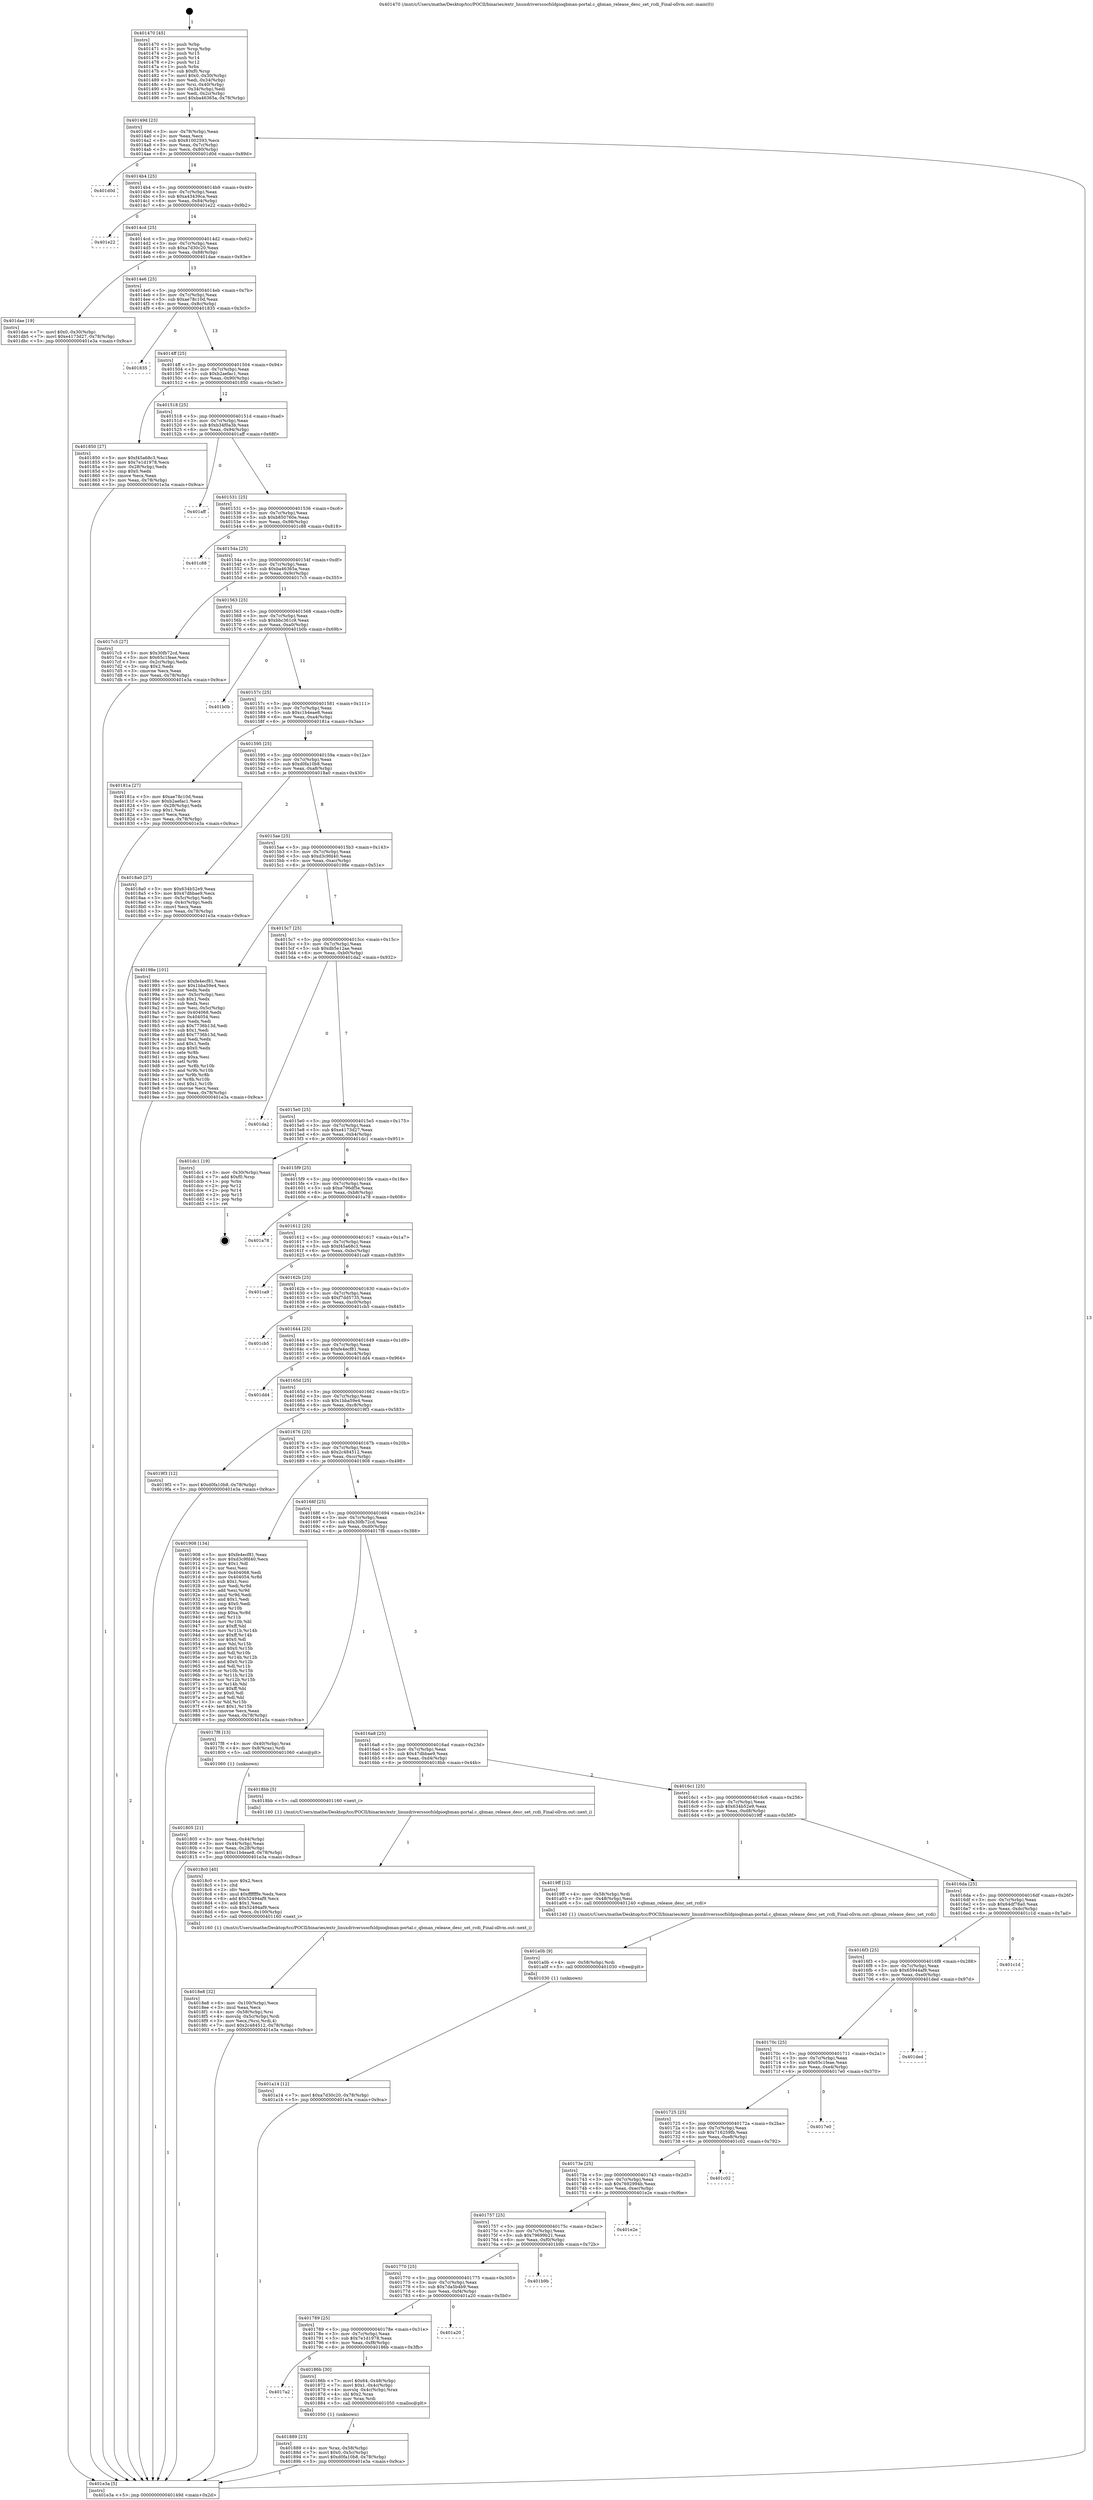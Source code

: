 digraph "0x401470" {
  label = "0x401470 (/mnt/c/Users/mathe/Desktop/tcc/POCII/binaries/extr_linuxdriverssocfsldpioqbman-portal.c_qbman_release_desc_set_rcdi_Final-ollvm.out::main(0))"
  labelloc = "t"
  node[shape=record]

  Entry [label="",width=0.3,height=0.3,shape=circle,fillcolor=black,style=filled]
  "0x40149d" [label="{
     0x40149d [23]\l
     | [instrs]\l
     &nbsp;&nbsp;0x40149d \<+3\>: mov -0x78(%rbp),%eax\l
     &nbsp;&nbsp;0x4014a0 \<+2\>: mov %eax,%ecx\l
     &nbsp;&nbsp;0x4014a2 \<+6\>: sub $0x81002593,%ecx\l
     &nbsp;&nbsp;0x4014a8 \<+3\>: mov %eax,-0x7c(%rbp)\l
     &nbsp;&nbsp;0x4014ab \<+3\>: mov %ecx,-0x80(%rbp)\l
     &nbsp;&nbsp;0x4014ae \<+6\>: je 0000000000401d0d \<main+0x89d\>\l
  }"]
  "0x401d0d" [label="{
     0x401d0d\l
  }", style=dashed]
  "0x4014b4" [label="{
     0x4014b4 [25]\l
     | [instrs]\l
     &nbsp;&nbsp;0x4014b4 \<+5\>: jmp 00000000004014b9 \<main+0x49\>\l
     &nbsp;&nbsp;0x4014b9 \<+3\>: mov -0x7c(%rbp),%eax\l
     &nbsp;&nbsp;0x4014bc \<+5\>: sub $0xa43439ca,%eax\l
     &nbsp;&nbsp;0x4014c1 \<+6\>: mov %eax,-0x84(%rbp)\l
     &nbsp;&nbsp;0x4014c7 \<+6\>: je 0000000000401e22 \<main+0x9b2\>\l
  }"]
  Exit [label="",width=0.3,height=0.3,shape=circle,fillcolor=black,style=filled,peripheries=2]
  "0x401e22" [label="{
     0x401e22\l
  }", style=dashed]
  "0x4014cd" [label="{
     0x4014cd [25]\l
     | [instrs]\l
     &nbsp;&nbsp;0x4014cd \<+5\>: jmp 00000000004014d2 \<main+0x62\>\l
     &nbsp;&nbsp;0x4014d2 \<+3\>: mov -0x7c(%rbp),%eax\l
     &nbsp;&nbsp;0x4014d5 \<+5\>: sub $0xa7d30c20,%eax\l
     &nbsp;&nbsp;0x4014da \<+6\>: mov %eax,-0x88(%rbp)\l
     &nbsp;&nbsp;0x4014e0 \<+6\>: je 0000000000401dae \<main+0x93e\>\l
  }"]
  "0x401a14" [label="{
     0x401a14 [12]\l
     | [instrs]\l
     &nbsp;&nbsp;0x401a14 \<+7\>: movl $0xa7d30c20,-0x78(%rbp)\l
     &nbsp;&nbsp;0x401a1b \<+5\>: jmp 0000000000401e3a \<main+0x9ca\>\l
  }"]
  "0x401dae" [label="{
     0x401dae [19]\l
     | [instrs]\l
     &nbsp;&nbsp;0x401dae \<+7\>: movl $0x0,-0x30(%rbp)\l
     &nbsp;&nbsp;0x401db5 \<+7\>: movl $0xe4173d27,-0x78(%rbp)\l
     &nbsp;&nbsp;0x401dbc \<+5\>: jmp 0000000000401e3a \<main+0x9ca\>\l
  }"]
  "0x4014e6" [label="{
     0x4014e6 [25]\l
     | [instrs]\l
     &nbsp;&nbsp;0x4014e6 \<+5\>: jmp 00000000004014eb \<main+0x7b\>\l
     &nbsp;&nbsp;0x4014eb \<+3\>: mov -0x7c(%rbp),%eax\l
     &nbsp;&nbsp;0x4014ee \<+5\>: sub $0xae78c10d,%eax\l
     &nbsp;&nbsp;0x4014f3 \<+6\>: mov %eax,-0x8c(%rbp)\l
     &nbsp;&nbsp;0x4014f9 \<+6\>: je 0000000000401835 \<main+0x3c5\>\l
  }"]
  "0x401a0b" [label="{
     0x401a0b [9]\l
     | [instrs]\l
     &nbsp;&nbsp;0x401a0b \<+4\>: mov -0x58(%rbp),%rdi\l
     &nbsp;&nbsp;0x401a0f \<+5\>: call 0000000000401030 \<free@plt\>\l
     | [calls]\l
     &nbsp;&nbsp;0x401030 \{1\} (unknown)\l
  }"]
  "0x401835" [label="{
     0x401835\l
  }", style=dashed]
  "0x4014ff" [label="{
     0x4014ff [25]\l
     | [instrs]\l
     &nbsp;&nbsp;0x4014ff \<+5\>: jmp 0000000000401504 \<main+0x94\>\l
     &nbsp;&nbsp;0x401504 \<+3\>: mov -0x7c(%rbp),%eax\l
     &nbsp;&nbsp;0x401507 \<+5\>: sub $0xb2aefac1,%eax\l
     &nbsp;&nbsp;0x40150c \<+6\>: mov %eax,-0x90(%rbp)\l
     &nbsp;&nbsp;0x401512 \<+6\>: je 0000000000401850 \<main+0x3e0\>\l
  }"]
  "0x4018e8" [label="{
     0x4018e8 [32]\l
     | [instrs]\l
     &nbsp;&nbsp;0x4018e8 \<+6\>: mov -0x100(%rbp),%ecx\l
     &nbsp;&nbsp;0x4018ee \<+3\>: imul %eax,%ecx\l
     &nbsp;&nbsp;0x4018f1 \<+4\>: mov -0x58(%rbp),%rsi\l
     &nbsp;&nbsp;0x4018f5 \<+4\>: movslq -0x5c(%rbp),%rdi\l
     &nbsp;&nbsp;0x4018f9 \<+3\>: mov %ecx,(%rsi,%rdi,4)\l
     &nbsp;&nbsp;0x4018fc \<+7\>: movl $0x2c484512,-0x78(%rbp)\l
     &nbsp;&nbsp;0x401903 \<+5\>: jmp 0000000000401e3a \<main+0x9ca\>\l
  }"]
  "0x401850" [label="{
     0x401850 [27]\l
     | [instrs]\l
     &nbsp;&nbsp;0x401850 \<+5\>: mov $0xf45a68c3,%eax\l
     &nbsp;&nbsp;0x401855 \<+5\>: mov $0x7e1d1978,%ecx\l
     &nbsp;&nbsp;0x40185a \<+3\>: mov -0x28(%rbp),%edx\l
     &nbsp;&nbsp;0x40185d \<+3\>: cmp $0x0,%edx\l
     &nbsp;&nbsp;0x401860 \<+3\>: cmove %ecx,%eax\l
     &nbsp;&nbsp;0x401863 \<+3\>: mov %eax,-0x78(%rbp)\l
     &nbsp;&nbsp;0x401866 \<+5\>: jmp 0000000000401e3a \<main+0x9ca\>\l
  }"]
  "0x401518" [label="{
     0x401518 [25]\l
     | [instrs]\l
     &nbsp;&nbsp;0x401518 \<+5\>: jmp 000000000040151d \<main+0xad\>\l
     &nbsp;&nbsp;0x40151d \<+3\>: mov -0x7c(%rbp),%eax\l
     &nbsp;&nbsp;0x401520 \<+5\>: sub $0xb34f0a3b,%eax\l
     &nbsp;&nbsp;0x401525 \<+6\>: mov %eax,-0x94(%rbp)\l
     &nbsp;&nbsp;0x40152b \<+6\>: je 0000000000401aff \<main+0x68f\>\l
  }"]
  "0x4018c0" [label="{
     0x4018c0 [40]\l
     | [instrs]\l
     &nbsp;&nbsp;0x4018c0 \<+5\>: mov $0x2,%ecx\l
     &nbsp;&nbsp;0x4018c5 \<+1\>: cltd\l
     &nbsp;&nbsp;0x4018c6 \<+2\>: idiv %ecx\l
     &nbsp;&nbsp;0x4018c8 \<+6\>: imul $0xfffffffe,%edx,%ecx\l
     &nbsp;&nbsp;0x4018ce \<+6\>: add $0x52494af9,%ecx\l
     &nbsp;&nbsp;0x4018d4 \<+3\>: add $0x1,%ecx\l
     &nbsp;&nbsp;0x4018d7 \<+6\>: sub $0x52494af9,%ecx\l
     &nbsp;&nbsp;0x4018dd \<+6\>: mov %ecx,-0x100(%rbp)\l
     &nbsp;&nbsp;0x4018e3 \<+5\>: call 0000000000401160 \<next_i\>\l
     | [calls]\l
     &nbsp;&nbsp;0x401160 \{1\} (/mnt/c/Users/mathe/Desktop/tcc/POCII/binaries/extr_linuxdriverssocfsldpioqbman-portal.c_qbman_release_desc_set_rcdi_Final-ollvm.out::next_i)\l
  }"]
  "0x401aff" [label="{
     0x401aff\l
  }", style=dashed]
  "0x401531" [label="{
     0x401531 [25]\l
     | [instrs]\l
     &nbsp;&nbsp;0x401531 \<+5\>: jmp 0000000000401536 \<main+0xc6\>\l
     &nbsp;&nbsp;0x401536 \<+3\>: mov -0x7c(%rbp),%eax\l
     &nbsp;&nbsp;0x401539 \<+5\>: sub $0xb850760e,%eax\l
     &nbsp;&nbsp;0x40153e \<+6\>: mov %eax,-0x98(%rbp)\l
     &nbsp;&nbsp;0x401544 \<+6\>: je 0000000000401c88 \<main+0x818\>\l
  }"]
  "0x401889" [label="{
     0x401889 [23]\l
     | [instrs]\l
     &nbsp;&nbsp;0x401889 \<+4\>: mov %rax,-0x58(%rbp)\l
     &nbsp;&nbsp;0x40188d \<+7\>: movl $0x0,-0x5c(%rbp)\l
     &nbsp;&nbsp;0x401894 \<+7\>: movl $0xd0fa10b8,-0x78(%rbp)\l
     &nbsp;&nbsp;0x40189b \<+5\>: jmp 0000000000401e3a \<main+0x9ca\>\l
  }"]
  "0x401c88" [label="{
     0x401c88\l
  }", style=dashed]
  "0x40154a" [label="{
     0x40154a [25]\l
     | [instrs]\l
     &nbsp;&nbsp;0x40154a \<+5\>: jmp 000000000040154f \<main+0xdf\>\l
     &nbsp;&nbsp;0x40154f \<+3\>: mov -0x7c(%rbp),%eax\l
     &nbsp;&nbsp;0x401552 \<+5\>: sub $0xba46365a,%eax\l
     &nbsp;&nbsp;0x401557 \<+6\>: mov %eax,-0x9c(%rbp)\l
     &nbsp;&nbsp;0x40155d \<+6\>: je 00000000004017c5 \<main+0x355\>\l
  }"]
  "0x4017a2" [label="{
     0x4017a2\l
  }", style=dashed]
  "0x4017c5" [label="{
     0x4017c5 [27]\l
     | [instrs]\l
     &nbsp;&nbsp;0x4017c5 \<+5\>: mov $0x30fb72cd,%eax\l
     &nbsp;&nbsp;0x4017ca \<+5\>: mov $0x65c1feae,%ecx\l
     &nbsp;&nbsp;0x4017cf \<+3\>: mov -0x2c(%rbp),%edx\l
     &nbsp;&nbsp;0x4017d2 \<+3\>: cmp $0x2,%edx\l
     &nbsp;&nbsp;0x4017d5 \<+3\>: cmovne %ecx,%eax\l
     &nbsp;&nbsp;0x4017d8 \<+3\>: mov %eax,-0x78(%rbp)\l
     &nbsp;&nbsp;0x4017db \<+5\>: jmp 0000000000401e3a \<main+0x9ca\>\l
  }"]
  "0x401563" [label="{
     0x401563 [25]\l
     | [instrs]\l
     &nbsp;&nbsp;0x401563 \<+5\>: jmp 0000000000401568 \<main+0xf8\>\l
     &nbsp;&nbsp;0x401568 \<+3\>: mov -0x7c(%rbp),%eax\l
     &nbsp;&nbsp;0x40156b \<+5\>: sub $0xbbc361c9,%eax\l
     &nbsp;&nbsp;0x401570 \<+6\>: mov %eax,-0xa0(%rbp)\l
     &nbsp;&nbsp;0x401576 \<+6\>: je 0000000000401b0b \<main+0x69b\>\l
  }"]
  "0x401e3a" [label="{
     0x401e3a [5]\l
     | [instrs]\l
     &nbsp;&nbsp;0x401e3a \<+5\>: jmp 000000000040149d \<main+0x2d\>\l
  }"]
  "0x401470" [label="{
     0x401470 [45]\l
     | [instrs]\l
     &nbsp;&nbsp;0x401470 \<+1\>: push %rbp\l
     &nbsp;&nbsp;0x401471 \<+3\>: mov %rsp,%rbp\l
     &nbsp;&nbsp;0x401474 \<+2\>: push %r15\l
     &nbsp;&nbsp;0x401476 \<+2\>: push %r14\l
     &nbsp;&nbsp;0x401478 \<+2\>: push %r12\l
     &nbsp;&nbsp;0x40147a \<+1\>: push %rbx\l
     &nbsp;&nbsp;0x40147b \<+7\>: sub $0xf0,%rsp\l
     &nbsp;&nbsp;0x401482 \<+7\>: movl $0x0,-0x30(%rbp)\l
     &nbsp;&nbsp;0x401489 \<+3\>: mov %edi,-0x34(%rbp)\l
     &nbsp;&nbsp;0x40148c \<+4\>: mov %rsi,-0x40(%rbp)\l
     &nbsp;&nbsp;0x401490 \<+3\>: mov -0x34(%rbp),%edi\l
     &nbsp;&nbsp;0x401493 \<+3\>: mov %edi,-0x2c(%rbp)\l
     &nbsp;&nbsp;0x401496 \<+7\>: movl $0xba46365a,-0x78(%rbp)\l
  }"]
  "0x40186b" [label="{
     0x40186b [30]\l
     | [instrs]\l
     &nbsp;&nbsp;0x40186b \<+7\>: movl $0x64,-0x48(%rbp)\l
     &nbsp;&nbsp;0x401872 \<+7\>: movl $0x1,-0x4c(%rbp)\l
     &nbsp;&nbsp;0x401879 \<+4\>: movslq -0x4c(%rbp),%rax\l
     &nbsp;&nbsp;0x40187d \<+4\>: shl $0x2,%rax\l
     &nbsp;&nbsp;0x401881 \<+3\>: mov %rax,%rdi\l
     &nbsp;&nbsp;0x401884 \<+5\>: call 0000000000401050 \<malloc@plt\>\l
     | [calls]\l
     &nbsp;&nbsp;0x401050 \{1\} (unknown)\l
  }"]
  "0x401b0b" [label="{
     0x401b0b\l
  }", style=dashed]
  "0x40157c" [label="{
     0x40157c [25]\l
     | [instrs]\l
     &nbsp;&nbsp;0x40157c \<+5\>: jmp 0000000000401581 \<main+0x111\>\l
     &nbsp;&nbsp;0x401581 \<+3\>: mov -0x7c(%rbp),%eax\l
     &nbsp;&nbsp;0x401584 \<+5\>: sub $0xc1b4eae8,%eax\l
     &nbsp;&nbsp;0x401589 \<+6\>: mov %eax,-0xa4(%rbp)\l
     &nbsp;&nbsp;0x40158f \<+6\>: je 000000000040181a \<main+0x3aa\>\l
  }"]
  "0x401789" [label="{
     0x401789 [25]\l
     | [instrs]\l
     &nbsp;&nbsp;0x401789 \<+5\>: jmp 000000000040178e \<main+0x31e\>\l
     &nbsp;&nbsp;0x40178e \<+3\>: mov -0x7c(%rbp),%eax\l
     &nbsp;&nbsp;0x401791 \<+5\>: sub $0x7e1d1978,%eax\l
     &nbsp;&nbsp;0x401796 \<+6\>: mov %eax,-0xf8(%rbp)\l
     &nbsp;&nbsp;0x40179c \<+6\>: je 000000000040186b \<main+0x3fb\>\l
  }"]
  "0x40181a" [label="{
     0x40181a [27]\l
     | [instrs]\l
     &nbsp;&nbsp;0x40181a \<+5\>: mov $0xae78c10d,%eax\l
     &nbsp;&nbsp;0x40181f \<+5\>: mov $0xb2aefac1,%ecx\l
     &nbsp;&nbsp;0x401824 \<+3\>: mov -0x28(%rbp),%edx\l
     &nbsp;&nbsp;0x401827 \<+3\>: cmp $0x1,%edx\l
     &nbsp;&nbsp;0x40182a \<+3\>: cmovl %ecx,%eax\l
     &nbsp;&nbsp;0x40182d \<+3\>: mov %eax,-0x78(%rbp)\l
     &nbsp;&nbsp;0x401830 \<+5\>: jmp 0000000000401e3a \<main+0x9ca\>\l
  }"]
  "0x401595" [label="{
     0x401595 [25]\l
     | [instrs]\l
     &nbsp;&nbsp;0x401595 \<+5\>: jmp 000000000040159a \<main+0x12a\>\l
     &nbsp;&nbsp;0x40159a \<+3\>: mov -0x7c(%rbp),%eax\l
     &nbsp;&nbsp;0x40159d \<+5\>: sub $0xd0fa10b8,%eax\l
     &nbsp;&nbsp;0x4015a2 \<+6\>: mov %eax,-0xa8(%rbp)\l
     &nbsp;&nbsp;0x4015a8 \<+6\>: je 00000000004018a0 \<main+0x430\>\l
  }"]
  "0x401a20" [label="{
     0x401a20\l
  }", style=dashed]
  "0x4018a0" [label="{
     0x4018a0 [27]\l
     | [instrs]\l
     &nbsp;&nbsp;0x4018a0 \<+5\>: mov $0x634b52e9,%eax\l
     &nbsp;&nbsp;0x4018a5 \<+5\>: mov $0x47dbbae9,%ecx\l
     &nbsp;&nbsp;0x4018aa \<+3\>: mov -0x5c(%rbp),%edx\l
     &nbsp;&nbsp;0x4018ad \<+3\>: cmp -0x4c(%rbp),%edx\l
     &nbsp;&nbsp;0x4018b0 \<+3\>: cmovl %ecx,%eax\l
     &nbsp;&nbsp;0x4018b3 \<+3\>: mov %eax,-0x78(%rbp)\l
     &nbsp;&nbsp;0x4018b6 \<+5\>: jmp 0000000000401e3a \<main+0x9ca\>\l
  }"]
  "0x4015ae" [label="{
     0x4015ae [25]\l
     | [instrs]\l
     &nbsp;&nbsp;0x4015ae \<+5\>: jmp 00000000004015b3 \<main+0x143\>\l
     &nbsp;&nbsp;0x4015b3 \<+3\>: mov -0x7c(%rbp),%eax\l
     &nbsp;&nbsp;0x4015b6 \<+5\>: sub $0xd3c9fd40,%eax\l
     &nbsp;&nbsp;0x4015bb \<+6\>: mov %eax,-0xac(%rbp)\l
     &nbsp;&nbsp;0x4015c1 \<+6\>: je 000000000040198e \<main+0x51e\>\l
  }"]
  "0x401770" [label="{
     0x401770 [25]\l
     | [instrs]\l
     &nbsp;&nbsp;0x401770 \<+5\>: jmp 0000000000401775 \<main+0x305\>\l
     &nbsp;&nbsp;0x401775 \<+3\>: mov -0x7c(%rbp),%eax\l
     &nbsp;&nbsp;0x401778 \<+5\>: sub $0x7da5b4b9,%eax\l
     &nbsp;&nbsp;0x40177d \<+6\>: mov %eax,-0xf4(%rbp)\l
     &nbsp;&nbsp;0x401783 \<+6\>: je 0000000000401a20 \<main+0x5b0\>\l
  }"]
  "0x40198e" [label="{
     0x40198e [101]\l
     | [instrs]\l
     &nbsp;&nbsp;0x40198e \<+5\>: mov $0xfe4ecf81,%eax\l
     &nbsp;&nbsp;0x401993 \<+5\>: mov $0x1bba59e4,%ecx\l
     &nbsp;&nbsp;0x401998 \<+2\>: xor %edx,%edx\l
     &nbsp;&nbsp;0x40199a \<+3\>: mov -0x5c(%rbp),%esi\l
     &nbsp;&nbsp;0x40199d \<+3\>: sub $0x1,%edx\l
     &nbsp;&nbsp;0x4019a0 \<+2\>: sub %edx,%esi\l
     &nbsp;&nbsp;0x4019a2 \<+3\>: mov %esi,-0x5c(%rbp)\l
     &nbsp;&nbsp;0x4019a5 \<+7\>: mov 0x404068,%edx\l
     &nbsp;&nbsp;0x4019ac \<+7\>: mov 0x404054,%esi\l
     &nbsp;&nbsp;0x4019b3 \<+2\>: mov %edx,%edi\l
     &nbsp;&nbsp;0x4019b5 \<+6\>: sub $0x7736b13d,%edi\l
     &nbsp;&nbsp;0x4019bb \<+3\>: sub $0x1,%edi\l
     &nbsp;&nbsp;0x4019be \<+6\>: add $0x7736b13d,%edi\l
     &nbsp;&nbsp;0x4019c4 \<+3\>: imul %edi,%edx\l
     &nbsp;&nbsp;0x4019c7 \<+3\>: and $0x1,%edx\l
     &nbsp;&nbsp;0x4019ca \<+3\>: cmp $0x0,%edx\l
     &nbsp;&nbsp;0x4019cd \<+4\>: sete %r8b\l
     &nbsp;&nbsp;0x4019d1 \<+3\>: cmp $0xa,%esi\l
     &nbsp;&nbsp;0x4019d4 \<+4\>: setl %r9b\l
     &nbsp;&nbsp;0x4019d8 \<+3\>: mov %r8b,%r10b\l
     &nbsp;&nbsp;0x4019db \<+3\>: and %r9b,%r10b\l
     &nbsp;&nbsp;0x4019de \<+3\>: xor %r9b,%r8b\l
     &nbsp;&nbsp;0x4019e1 \<+3\>: or %r8b,%r10b\l
     &nbsp;&nbsp;0x4019e4 \<+4\>: test $0x1,%r10b\l
     &nbsp;&nbsp;0x4019e8 \<+3\>: cmovne %ecx,%eax\l
     &nbsp;&nbsp;0x4019eb \<+3\>: mov %eax,-0x78(%rbp)\l
     &nbsp;&nbsp;0x4019ee \<+5\>: jmp 0000000000401e3a \<main+0x9ca\>\l
  }"]
  "0x4015c7" [label="{
     0x4015c7 [25]\l
     | [instrs]\l
     &nbsp;&nbsp;0x4015c7 \<+5\>: jmp 00000000004015cc \<main+0x15c\>\l
     &nbsp;&nbsp;0x4015cc \<+3\>: mov -0x7c(%rbp),%eax\l
     &nbsp;&nbsp;0x4015cf \<+5\>: sub $0xdb5e12ae,%eax\l
     &nbsp;&nbsp;0x4015d4 \<+6\>: mov %eax,-0xb0(%rbp)\l
     &nbsp;&nbsp;0x4015da \<+6\>: je 0000000000401da2 \<main+0x932\>\l
  }"]
  "0x401b9b" [label="{
     0x401b9b\l
  }", style=dashed]
  "0x401da2" [label="{
     0x401da2\l
  }", style=dashed]
  "0x4015e0" [label="{
     0x4015e0 [25]\l
     | [instrs]\l
     &nbsp;&nbsp;0x4015e0 \<+5\>: jmp 00000000004015e5 \<main+0x175\>\l
     &nbsp;&nbsp;0x4015e5 \<+3\>: mov -0x7c(%rbp),%eax\l
     &nbsp;&nbsp;0x4015e8 \<+5\>: sub $0xe4173d27,%eax\l
     &nbsp;&nbsp;0x4015ed \<+6\>: mov %eax,-0xb4(%rbp)\l
     &nbsp;&nbsp;0x4015f3 \<+6\>: je 0000000000401dc1 \<main+0x951\>\l
  }"]
  "0x401757" [label="{
     0x401757 [25]\l
     | [instrs]\l
     &nbsp;&nbsp;0x401757 \<+5\>: jmp 000000000040175c \<main+0x2ec\>\l
     &nbsp;&nbsp;0x40175c \<+3\>: mov -0x7c(%rbp),%eax\l
     &nbsp;&nbsp;0x40175f \<+5\>: sub $0x79699b21,%eax\l
     &nbsp;&nbsp;0x401764 \<+6\>: mov %eax,-0xf0(%rbp)\l
     &nbsp;&nbsp;0x40176a \<+6\>: je 0000000000401b9b \<main+0x72b\>\l
  }"]
  "0x401dc1" [label="{
     0x401dc1 [19]\l
     | [instrs]\l
     &nbsp;&nbsp;0x401dc1 \<+3\>: mov -0x30(%rbp),%eax\l
     &nbsp;&nbsp;0x401dc4 \<+7\>: add $0xf0,%rsp\l
     &nbsp;&nbsp;0x401dcb \<+1\>: pop %rbx\l
     &nbsp;&nbsp;0x401dcc \<+2\>: pop %r12\l
     &nbsp;&nbsp;0x401dce \<+2\>: pop %r14\l
     &nbsp;&nbsp;0x401dd0 \<+2\>: pop %r15\l
     &nbsp;&nbsp;0x401dd2 \<+1\>: pop %rbp\l
     &nbsp;&nbsp;0x401dd3 \<+1\>: ret\l
  }"]
  "0x4015f9" [label="{
     0x4015f9 [25]\l
     | [instrs]\l
     &nbsp;&nbsp;0x4015f9 \<+5\>: jmp 00000000004015fe \<main+0x18e\>\l
     &nbsp;&nbsp;0x4015fe \<+3\>: mov -0x7c(%rbp),%eax\l
     &nbsp;&nbsp;0x401601 \<+5\>: sub $0xe796df5e,%eax\l
     &nbsp;&nbsp;0x401606 \<+6\>: mov %eax,-0xb8(%rbp)\l
     &nbsp;&nbsp;0x40160c \<+6\>: je 0000000000401a78 \<main+0x608\>\l
  }"]
  "0x401e2e" [label="{
     0x401e2e\l
  }", style=dashed]
  "0x401a78" [label="{
     0x401a78\l
  }", style=dashed]
  "0x401612" [label="{
     0x401612 [25]\l
     | [instrs]\l
     &nbsp;&nbsp;0x401612 \<+5\>: jmp 0000000000401617 \<main+0x1a7\>\l
     &nbsp;&nbsp;0x401617 \<+3\>: mov -0x7c(%rbp),%eax\l
     &nbsp;&nbsp;0x40161a \<+5\>: sub $0xf45a68c3,%eax\l
     &nbsp;&nbsp;0x40161f \<+6\>: mov %eax,-0xbc(%rbp)\l
     &nbsp;&nbsp;0x401625 \<+6\>: je 0000000000401ca9 \<main+0x839\>\l
  }"]
  "0x40173e" [label="{
     0x40173e [25]\l
     | [instrs]\l
     &nbsp;&nbsp;0x40173e \<+5\>: jmp 0000000000401743 \<main+0x2d3\>\l
     &nbsp;&nbsp;0x401743 \<+3\>: mov -0x7c(%rbp),%eax\l
     &nbsp;&nbsp;0x401746 \<+5\>: sub $0x7692994b,%eax\l
     &nbsp;&nbsp;0x40174b \<+6\>: mov %eax,-0xec(%rbp)\l
     &nbsp;&nbsp;0x401751 \<+6\>: je 0000000000401e2e \<main+0x9be\>\l
  }"]
  "0x401ca9" [label="{
     0x401ca9\l
  }", style=dashed]
  "0x40162b" [label="{
     0x40162b [25]\l
     | [instrs]\l
     &nbsp;&nbsp;0x40162b \<+5\>: jmp 0000000000401630 \<main+0x1c0\>\l
     &nbsp;&nbsp;0x401630 \<+3\>: mov -0x7c(%rbp),%eax\l
     &nbsp;&nbsp;0x401633 \<+5\>: sub $0xf7dd5735,%eax\l
     &nbsp;&nbsp;0x401638 \<+6\>: mov %eax,-0xc0(%rbp)\l
     &nbsp;&nbsp;0x40163e \<+6\>: je 0000000000401cb5 \<main+0x845\>\l
  }"]
  "0x401c02" [label="{
     0x401c02\l
  }", style=dashed]
  "0x401cb5" [label="{
     0x401cb5\l
  }", style=dashed]
  "0x401644" [label="{
     0x401644 [25]\l
     | [instrs]\l
     &nbsp;&nbsp;0x401644 \<+5\>: jmp 0000000000401649 \<main+0x1d9\>\l
     &nbsp;&nbsp;0x401649 \<+3\>: mov -0x7c(%rbp),%eax\l
     &nbsp;&nbsp;0x40164c \<+5\>: sub $0xfe4ecf81,%eax\l
     &nbsp;&nbsp;0x401651 \<+6\>: mov %eax,-0xc4(%rbp)\l
     &nbsp;&nbsp;0x401657 \<+6\>: je 0000000000401dd4 \<main+0x964\>\l
  }"]
  "0x401725" [label="{
     0x401725 [25]\l
     | [instrs]\l
     &nbsp;&nbsp;0x401725 \<+5\>: jmp 000000000040172a \<main+0x2ba\>\l
     &nbsp;&nbsp;0x40172a \<+3\>: mov -0x7c(%rbp),%eax\l
     &nbsp;&nbsp;0x40172d \<+5\>: sub $0x716259fb,%eax\l
     &nbsp;&nbsp;0x401732 \<+6\>: mov %eax,-0xe8(%rbp)\l
     &nbsp;&nbsp;0x401738 \<+6\>: je 0000000000401c02 \<main+0x792\>\l
  }"]
  "0x401dd4" [label="{
     0x401dd4\l
  }", style=dashed]
  "0x40165d" [label="{
     0x40165d [25]\l
     | [instrs]\l
     &nbsp;&nbsp;0x40165d \<+5\>: jmp 0000000000401662 \<main+0x1f2\>\l
     &nbsp;&nbsp;0x401662 \<+3\>: mov -0x7c(%rbp),%eax\l
     &nbsp;&nbsp;0x401665 \<+5\>: sub $0x1bba59e4,%eax\l
     &nbsp;&nbsp;0x40166a \<+6\>: mov %eax,-0xc8(%rbp)\l
     &nbsp;&nbsp;0x401670 \<+6\>: je 00000000004019f3 \<main+0x583\>\l
  }"]
  "0x4017e0" [label="{
     0x4017e0\l
  }", style=dashed]
  "0x4019f3" [label="{
     0x4019f3 [12]\l
     | [instrs]\l
     &nbsp;&nbsp;0x4019f3 \<+7\>: movl $0xd0fa10b8,-0x78(%rbp)\l
     &nbsp;&nbsp;0x4019fa \<+5\>: jmp 0000000000401e3a \<main+0x9ca\>\l
  }"]
  "0x401676" [label="{
     0x401676 [25]\l
     | [instrs]\l
     &nbsp;&nbsp;0x401676 \<+5\>: jmp 000000000040167b \<main+0x20b\>\l
     &nbsp;&nbsp;0x40167b \<+3\>: mov -0x7c(%rbp),%eax\l
     &nbsp;&nbsp;0x40167e \<+5\>: sub $0x2c484512,%eax\l
     &nbsp;&nbsp;0x401683 \<+6\>: mov %eax,-0xcc(%rbp)\l
     &nbsp;&nbsp;0x401689 \<+6\>: je 0000000000401908 \<main+0x498\>\l
  }"]
  "0x40170c" [label="{
     0x40170c [25]\l
     | [instrs]\l
     &nbsp;&nbsp;0x40170c \<+5\>: jmp 0000000000401711 \<main+0x2a1\>\l
     &nbsp;&nbsp;0x401711 \<+3\>: mov -0x7c(%rbp),%eax\l
     &nbsp;&nbsp;0x401714 \<+5\>: sub $0x65c1feae,%eax\l
     &nbsp;&nbsp;0x401719 \<+6\>: mov %eax,-0xe4(%rbp)\l
     &nbsp;&nbsp;0x40171f \<+6\>: je 00000000004017e0 \<main+0x370\>\l
  }"]
  "0x401908" [label="{
     0x401908 [134]\l
     | [instrs]\l
     &nbsp;&nbsp;0x401908 \<+5\>: mov $0xfe4ecf81,%eax\l
     &nbsp;&nbsp;0x40190d \<+5\>: mov $0xd3c9fd40,%ecx\l
     &nbsp;&nbsp;0x401912 \<+2\>: mov $0x1,%dl\l
     &nbsp;&nbsp;0x401914 \<+2\>: xor %esi,%esi\l
     &nbsp;&nbsp;0x401916 \<+7\>: mov 0x404068,%edi\l
     &nbsp;&nbsp;0x40191d \<+8\>: mov 0x404054,%r8d\l
     &nbsp;&nbsp;0x401925 \<+3\>: sub $0x1,%esi\l
     &nbsp;&nbsp;0x401928 \<+3\>: mov %edi,%r9d\l
     &nbsp;&nbsp;0x40192b \<+3\>: add %esi,%r9d\l
     &nbsp;&nbsp;0x40192e \<+4\>: imul %r9d,%edi\l
     &nbsp;&nbsp;0x401932 \<+3\>: and $0x1,%edi\l
     &nbsp;&nbsp;0x401935 \<+3\>: cmp $0x0,%edi\l
     &nbsp;&nbsp;0x401938 \<+4\>: sete %r10b\l
     &nbsp;&nbsp;0x40193c \<+4\>: cmp $0xa,%r8d\l
     &nbsp;&nbsp;0x401940 \<+4\>: setl %r11b\l
     &nbsp;&nbsp;0x401944 \<+3\>: mov %r10b,%bl\l
     &nbsp;&nbsp;0x401947 \<+3\>: xor $0xff,%bl\l
     &nbsp;&nbsp;0x40194a \<+3\>: mov %r11b,%r14b\l
     &nbsp;&nbsp;0x40194d \<+4\>: xor $0xff,%r14b\l
     &nbsp;&nbsp;0x401951 \<+3\>: xor $0x0,%dl\l
     &nbsp;&nbsp;0x401954 \<+3\>: mov %bl,%r15b\l
     &nbsp;&nbsp;0x401957 \<+4\>: and $0x0,%r15b\l
     &nbsp;&nbsp;0x40195b \<+3\>: and %dl,%r10b\l
     &nbsp;&nbsp;0x40195e \<+3\>: mov %r14b,%r12b\l
     &nbsp;&nbsp;0x401961 \<+4\>: and $0x0,%r12b\l
     &nbsp;&nbsp;0x401965 \<+3\>: and %dl,%r11b\l
     &nbsp;&nbsp;0x401968 \<+3\>: or %r10b,%r15b\l
     &nbsp;&nbsp;0x40196b \<+3\>: or %r11b,%r12b\l
     &nbsp;&nbsp;0x40196e \<+3\>: xor %r12b,%r15b\l
     &nbsp;&nbsp;0x401971 \<+3\>: or %r14b,%bl\l
     &nbsp;&nbsp;0x401974 \<+3\>: xor $0xff,%bl\l
     &nbsp;&nbsp;0x401977 \<+3\>: or $0x0,%dl\l
     &nbsp;&nbsp;0x40197a \<+2\>: and %dl,%bl\l
     &nbsp;&nbsp;0x40197c \<+3\>: or %bl,%r15b\l
     &nbsp;&nbsp;0x40197f \<+4\>: test $0x1,%r15b\l
     &nbsp;&nbsp;0x401983 \<+3\>: cmovne %ecx,%eax\l
     &nbsp;&nbsp;0x401986 \<+3\>: mov %eax,-0x78(%rbp)\l
     &nbsp;&nbsp;0x401989 \<+5\>: jmp 0000000000401e3a \<main+0x9ca\>\l
  }"]
  "0x40168f" [label="{
     0x40168f [25]\l
     | [instrs]\l
     &nbsp;&nbsp;0x40168f \<+5\>: jmp 0000000000401694 \<main+0x224\>\l
     &nbsp;&nbsp;0x401694 \<+3\>: mov -0x7c(%rbp),%eax\l
     &nbsp;&nbsp;0x401697 \<+5\>: sub $0x30fb72cd,%eax\l
     &nbsp;&nbsp;0x40169c \<+6\>: mov %eax,-0xd0(%rbp)\l
     &nbsp;&nbsp;0x4016a2 \<+6\>: je 00000000004017f8 \<main+0x388\>\l
  }"]
  "0x401ded" [label="{
     0x401ded\l
  }", style=dashed]
  "0x4017f8" [label="{
     0x4017f8 [13]\l
     | [instrs]\l
     &nbsp;&nbsp;0x4017f8 \<+4\>: mov -0x40(%rbp),%rax\l
     &nbsp;&nbsp;0x4017fc \<+4\>: mov 0x8(%rax),%rdi\l
     &nbsp;&nbsp;0x401800 \<+5\>: call 0000000000401060 \<atoi@plt\>\l
     | [calls]\l
     &nbsp;&nbsp;0x401060 \{1\} (unknown)\l
  }"]
  "0x4016a8" [label="{
     0x4016a8 [25]\l
     | [instrs]\l
     &nbsp;&nbsp;0x4016a8 \<+5\>: jmp 00000000004016ad \<main+0x23d\>\l
     &nbsp;&nbsp;0x4016ad \<+3\>: mov -0x7c(%rbp),%eax\l
     &nbsp;&nbsp;0x4016b0 \<+5\>: sub $0x47dbbae9,%eax\l
     &nbsp;&nbsp;0x4016b5 \<+6\>: mov %eax,-0xd4(%rbp)\l
     &nbsp;&nbsp;0x4016bb \<+6\>: je 00000000004018bb \<main+0x44b\>\l
  }"]
  "0x401805" [label="{
     0x401805 [21]\l
     | [instrs]\l
     &nbsp;&nbsp;0x401805 \<+3\>: mov %eax,-0x44(%rbp)\l
     &nbsp;&nbsp;0x401808 \<+3\>: mov -0x44(%rbp),%eax\l
     &nbsp;&nbsp;0x40180b \<+3\>: mov %eax,-0x28(%rbp)\l
     &nbsp;&nbsp;0x40180e \<+7\>: movl $0xc1b4eae8,-0x78(%rbp)\l
     &nbsp;&nbsp;0x401815 \<+5\>: jmp 0000000000401e3a \<main+0x9ca\>\l
  }"]
  "0x4016f3" [label="{
     0x4016f3 [25]\l
     | [instrs]\l
     &nbsp;&nbsp;0x4016f3 \<+5\>: jmp 00000000004016f8 \<main+0x288\>\l
     &nbsp;&nbsp;0x4016f8 \<+3\>: mov -0x7c(%rbp),%eax\l
     &nbsp;&nbsp;0x4016fb \<+5\>: sub $0x65944af9,%eax\l
     &nbsp;&nbsp;0x401700 \<+6\>: mov %eax,-0xe0(%rbp)\l
     &nbsp;&nbsp;0x401706 \<+6\>: je 0000000000401ded \<main+0x97d\>\l
  }"]
  "0x4018bb" [label="{
     0x4018bb [5]\l
     | [instrs]\l
     &nbsp;&nbsp;0x4018bb \<+5\>: call 0000000000401160 \<next_i\>\l
     | [calls]\l
     &nbsp;&nbsp;0x401160 \{1\} (/mnt/c/Users/mathe/Desktop/tcc/POCII/binaries/extr_linuxdriverssocfsldpioqbman-portal.c_qbman_release_desc_set_rcdi_Final-ollvm.out::next_i)\l
  }"]
  "0x4016c1" [label="{
     0x4016c1 [25]\l
     | [instrs]\l
     &nbsp;&nbsp;0x4016c1 \<+5\>: jmp 00000000004016c6 \<main+0x256\>\l
     &nbsp;&nbsp;0x4016c6 \<+3\>: mov -0x7c(%rbp),%eax\l
     &nbsp;&nbsp;0x4016c9 \<+5\>: sub $0x634b52e9,%eax\l
     &nbsp;&nbsp;0x4016ce \<+6\>: mov %eax,-0xd8(%rbp)\l
     &nbsp;&nbsp;0x4016d4 \<+6\>: je 00000000004019ff \<main+0x58f\>\l
  }"]
  "0x401c1d" [label="{
     0x401c1d\l
  }", style=dashed]
  "0x4019ff" [label="{
     0x4019ff [12]\l
     | [instrs]\l
     &nbsp;&nbsp;0x4019ff \<+4\>: mov -0x58(%rbp),%rdi\l
     &nbsp;&nbsp;0x401a03 \<+3\>: mov -0x48(%rbp),%esi\l
     &nbsp;&nbsp;0x401a06 \<+5\>: call 0000000000401240 \<qbman_release_desc_set_rcdi\>\l
     | [calls]\l
     &nbsp;&nbsp;0x401240 \{1\} (/mnt/c/Users/mathe/Desktop/tcc/POCII/binaries/extr_linuxdriverssocfsldpioqbman-portal.c_qbman_release_desc_set_rcdi_Final-ollvm.out::qbman_release_desc_set_rcdi)\l
  }"]
  "0x4016da" [label="{
     0x4016da [25]\l
     | [instrs]\l
     &nbsp;&nbsp;0x4016da \<+5\>: jmp 00000000004016df \<main+0x26f\>\l
     &nbsp;&nbsp;0x4016df \<+3\>: mov -0x7c(%rbp),%eax\l
     &nbsp;&nbsp;0x4016e2 \<+5\>: sub $0x64df78a0,%eax\l
     &nbsp;&nbsp;0x4016e7 \<+6\>: mov %eax,-0xdc(%rbp)\l
     &nbsp;&nbsp;0x4016ed \<+6\>: je 0000000000401c1d \<main+0x7ad\>\l
  }"]
  Entry -> "0x401470" [label=" 1"]
  "0x40149d" -> "0x401d0d" [label=" 0"]
  "0x40149d" -> "0x4014b4" [label=" 14"]
  "0x401dc1" -> Exit [label=" 1"]
  "0x4014b4" -> "0x401e22" [label=" 0"]
  "0x4014b4" -> "0x4014cd" [label=" 14"]
  "0x401dae" -> "0x401e3a" [label=" 1"]
  "0x4014cd" -> "0x401dae" [label=" 1"]
  "0x4014cd" -> "0x4014e6" [label=" 13"]
  "0x401a14" -> "0x401e3a" [label=" 1"]
  "0x4014e6" -> "0x401835" [label=" 0"]
  "0x4014e6" -> "0x4014ff" [label=" 13"]
  "0x401a0b" -> "0x401a14" [label=" 1"]
  "0x4014ff" -> "0x401850" [label=" 1"]
  "0x4014ff" -> "0x401518" [label=" 12"]
  "0x4019ff" -> "0x401a0b" [label=" 1"]
  "0x401518" -> "0x401aff" [label=" 0"]
  "0x401518" -> "0x401531" [label=" 12"]
  "0x4019f3" -> "0x401e3a" [label=" 1"]
  "0x401531" -> "0x401c88" [label=" 0"]
  "0x401531" -> "0x40154a" [label=" 12"]
  "0x40198e" -> "0x401e3a" [label=" 1"]
  "0x40154a" -> "0x4017c5" [label=" 1"]
  "0x40154a" -> "0x401563" [label=" 11"]
  "0x4017c5" -> "0x401e3a" [label=" 1"]
  "0x401470" -> "0x40149d" [label=" 1"]
  "0x401e3a" -> "0x40149d" [label=" 13"]
  "0x401908" -> "0x401e3a" [label=" 1"]
  "0x401563" -> "0x401b0b" [label=" 0"]
  "0x401563" -> "0x40157c" [label=" 11"]
  "0x4018e8" -> "0x401e3a" [label=" 1"]
  "0x40157c" -> "0x40181a" [label=" 1"]
  "0x40157c" -> "0x401595" [label=" 10"]
  "0x4018bb" -> "0x4018c0" [label=" 1"]
  "0x401595" -> "0x4018a0" [label=" 2"]
  "0x401595" -> "0x4015ae" [label=" 8"]
  "0x4018a0" -> "0x401e3a" [label=" 2"]
  "0x4015ae" -> "0x40198e" [label=" 1"]
  "0x4015ae" -> "0x4015c7" [label=" 7"]
  "0x40186b" -> "0x401889" [label=" 1"]
  "0x4015c7" -> "0x401da2" [label=" 0"]
  "0x4015c7" -> "0x4015e0" [label=" 7"]
  "0x401789" -> "0x4017a2" [label=" 0"]
  "0x4015e0" -> "0x401dc1" [label=" 1"]
  "0x4015e0" -> "0x4015f9" [label=" 6"]
  "0x4018c0" -> "0x4018e8" [label=" 1"]
  "0x4015f9" -> "0x401a78" [label=" 0"]
  "0x4015f9" -> "0x401612" [label=" 6"]
  "0x401770" -> "0x401789" [label=" 1"]
  "0x401612" -> "0x401ca9" [label=" 0"]
  "0x401612" -> "0x40162b" [label=" 6"]
  "0x401889" -> "0x401e3a" [label=" 1"]
  "0x40162b" -> "0x401cb5" [label=" 0"]
  "0x40162b" -> "0x401644" [label=" 6"]
  "0x401757" -> "0x401770" [label=" 1"]
  "0x401644" -> "0x401dd4" [label=" 0"]
  "0x401644" -> "0x40165d" [label=" 6"]
  "0x401789" -> "0x40186b" [label=" 1"]
  "0x40165d" -> "0x4019f3" [label=" 1"]
  "0x40165d" -> "0x401676" [label=" 5"]
  "0x40173e" -> "0x401757" [label=" 1"]
  "0x401676" -> "0x401908" [label=" 1"]
  "0x401676" -> "0x40168f" [label=" 4"]
  "0x401770" -> "0x401a20" [label=" 0"]
  "0x40168f" -> "0x4017f8" [label=" 1"]
  "0x40168f" -> "0x4016a8" [label=" 3"]
  "0x4017f8" -> "0x401805" [label=" 1"]
  "0x401805" -> "0x401e3a" [label=" 1"]
  "0x40181a" -> "0x401e3a" [label=" 1"]
  "0x401850" -> "0x401e3a" [label=" 1"]
  "0x401725" -> "0x40173e" [label=" 1"]
  "0x4016a8" -> "0x4018bb" [label=" 1"]
  "0x4016a8" -> "0x4016c1" [label=" 2"]
  "0x401757" -> "0x401b9b" [label=" 0"]
  "0x4016c1" -> "0x4019ff" [label=" 1"]
  "0x4016c1" -> "0x4016da" [label=" 1"]
  "0x40170c" -> "0x401725" [label=" 1"]
  "0x4016da" -> "0x401c1d" [label=" 0"]
  "0x4016da" -> "0x4016f3" [label=" 1"]
  "0x401725" -> "0x401c02" [label=" 0"]
  "0x4016f3" -> "0x401ded" [label=" 0"]
  "0x4016f3" -> "0x40170c" [label=" 1"]
  "0x40173e" -> "0x401e2e" [label=" 0"]
  "0x40170c" -> "0x4017e0" [label=" 0"]
}
